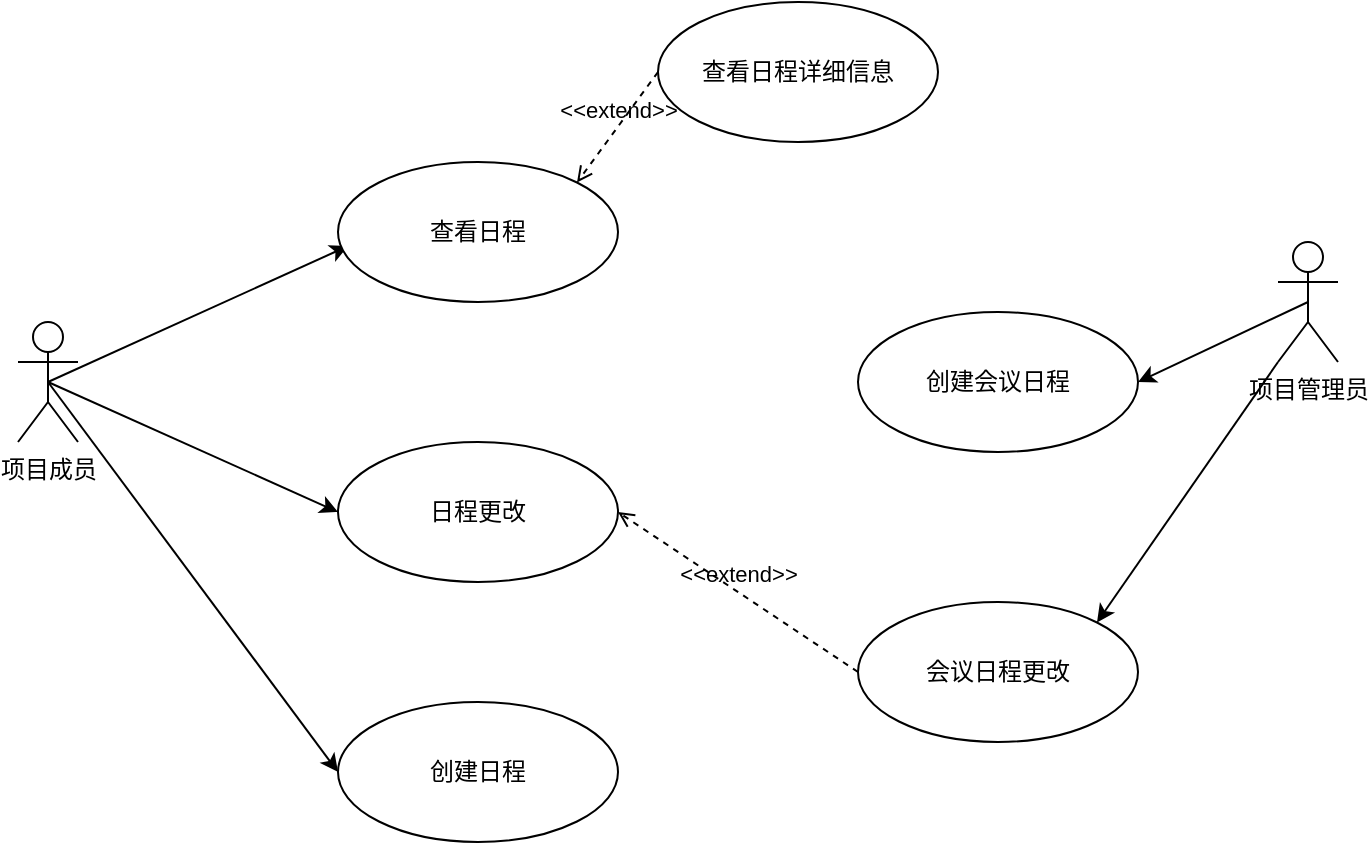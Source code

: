 <mxfile version="22.1.2" type="device">
  <diagram id="qPxaMSRsP2wOF7tuseve" name="第 1 页">
    <mxGraphModel dx="1562" dy="909" grid="1" gridSize="10" guides="1" tooltips="1" connect="1" arrows="1" fold="1" page="1" pageScale="1" pageWidth="827" pageHeight="1169" math="0" shadow="0">
      <root>
        <mxCell id="0" />
        <mxCell id="1" parent="0" />
        <mxCell id="4" style="edgeStyle=none;html=1;exitX=0.5;exitY=0.5;exitDx=0;exitDy=0;exitPerimeter=0;entryX=0.036;entryY=0.6;entryDx=0;entryDy=0;entryPerimeter=0;" parent="1" source="2" target="3" edge="1">
          <mxGeometry relative="1" as="geometry" />
        </mxCell>
        <mxCell id="6" style="edgeStyle=none;html=1;exitX=0.5;exitY=0.5;exitDx=0;exitDy=0;exitPerimeter=0;entryX=0;entryY=0.5;entryDx=0;entryDy=0;" parent="1" source="2" target="5" edge="1">
          <mxGeometry relative="1" as="geometry" />
        </mxCell>
        <mxCell id="k0-j6WHMb70BUiVhUXwo-20" style="rounded=0;orthogonalLoop=1;jettySize=auto;html=1;exitX=0.5;exitY=0.5;exitDx=0;exitDy=0;exitPerimeter=0;entryX=0;entryY=0.5;entryDx=0;entryDy=0;" edge="1" parent="1" source="2" target="k0-j6WHMb70BUiVhUXwo-19">
          <mxGeometry relative="1" as="geometry" />
        </mxCell>
        <mxCell id="2" value="项目成员" style="shape=umlActor;verticalLabelPosition=bottom;verticalAlign=top;html=1;" parent="1" vertex="1">
          <mxGeometry x="50" y="290" width="30" height="60" as="geometry" />
        </mxCell>
        <mxCell id="3" value="查看日程" style="ellipse;whiteSpace=wrap;html=1;" parent="1" vertex="1">
          <mxGeometry x="210" y="210" width="140" height="70" as="geometry" />
        </mxCell>
        <mxCell id="5" value="日程更改" style="ellipse;whiteSpace=wrap;html=1;" parent="1" vertex="1">
          <mxGeometry x="210" y="350" width="140" height="70" as="geometry" />
        </mxCell>
        <mxCell id="15" style="edgeStyle=none;html=1;exitX=0;exitY=1;exitDx=0;exitDy=0;exitPerimeter=0;entryX=1;entryY=0;entryDx=0;entryDy=0;" parent="1" source="7" target="14" edge="1">
          <mxGeometry relative="1" as="geometry" />
        </mxCell>
        <mxCell id="k0-j6WHMb70BUiVhUXwo-22" style="rounded=0;orthogonalLoop=1;jettySize=auto;html=1;exitX=0.5;exitY=0.5;exitDx=0;exitDy=0;exitPerimeter=0;entryX=1;entryY=0.5;entryDx=0;entryDy=0;" edge="1" parent="1" source="7" target="k0-j6WHMb70BUiVhUXwo-21">
          <mxGeometry relative="1" as="geometry" />
        </mxCell>
        <mxCell id="7" value="项目管理员" style="shape=umlActor;verticalLabelPosition=bottom;verticalAlign=top;html=1;" parent="1" vertex="1">
          <mxGeometry x="680" y="250" width="30" height="60" as="geometry" />
        </mxCell>
        <mxCell id="14" value="会议日程更改" style="ellipse;whiteSpace=wrap;html=1;" parent="1" vertex="1">
          <mxGeometry x="470" y="430" width="140" height="70" as="geometry" />
        </mxCell>
        <mxCell id="16" value="&amp;lt;&amp;lt;extend&amp;gt;&amp;gt;" style="html=1;verticalAlign=bottom;labelBackgroundColor=none;endArrow=open;endFill=0;dashed=1;entryX=1;entryY=0.5;entryDx=0;entryDy=0;exitX=0;exitY=0.5;exitDx=0;exitDy=0;" parent="1" source="14" target="5" edge="1">
          <mxGeometry width="160" relative="1" as="geometry">
            <mxPoint x="240" y="480" as="sourcePoint" />
            <mxPoint x="400" y="480" as="targetPoint" />
          </mxGeometry>
        </mxCell>
        <mxCell id="k0-j6WHMb70BUiVhUXwo-16" value="查看日程详细信息" style="ellipse;whiteSpace=wrap;html=1;" vertex="1" parent="1">
          <mxGeometry x="370" y="130" width="140" height="70" as="geometry" />
        </mxCell>
        <mxCell id="k0-j6WHMb70BUiVhUXwo-18" value="&amp;lt;&amp;lt;extend&amp;gt;&amp;gt;" style="html=1;verticalAlign=bottom;labelBackgroundColor=none;endArrow=open;endFill=0;dashed=1;rounded=0;entryX=1;entryY=0;entryDx=0;entryDy=0;exitX=0;exitY=0.5;exitDx=0;exitDy=0;" edge="1" parent="1" source="k0-j6WHMb70BUiVhUXwo-16" target="3">
          <mxGeometry width="160" relative="1" as="geometry">
            <mxPoint x="210" y="120" as="sourcePoint" />
            <mxPoint x="370" y="120" as="targetPoint" />
          </mxGeometry>
        </mxCell>
        <mxCell id="k0-j6WHMb70BUiVhUXwo-19" value="创建日程" style="ellipse;whiteSpace=wrap;html=1;" vertex="1" parent="1">
          <mxGeometry x="210" y="480" width="140" height="70" as="geometry" />
        </mxCell>
        <mxCell id="k0-j6WHMb70BUiVhUXwo-21" value="创建会议日程" style="ellipse;whiteSpace=wrap;html=1;" vertex="1" parent="1">
          <mxGeometry x="470" y="285" width="140" height="70" as="geometry" />
        </mxCell>
      </root>
    </mxGraphModel>
  </diagram>
</mxfile>
